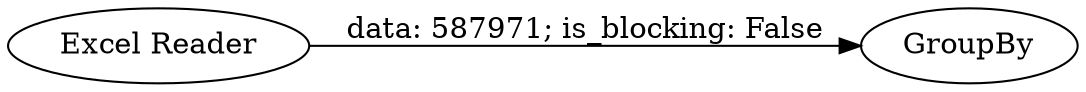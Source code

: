 digraph {
	"-4775812176401982285_2" [label=GroupBy]
	"-4775812176401982285_1" [label="Excel Reader"]
	"-4775812176401982285_1" -> "-4775812176401982285_2" [label="data: 587971; is_blocking: False"]
	rankdir=LR
}
